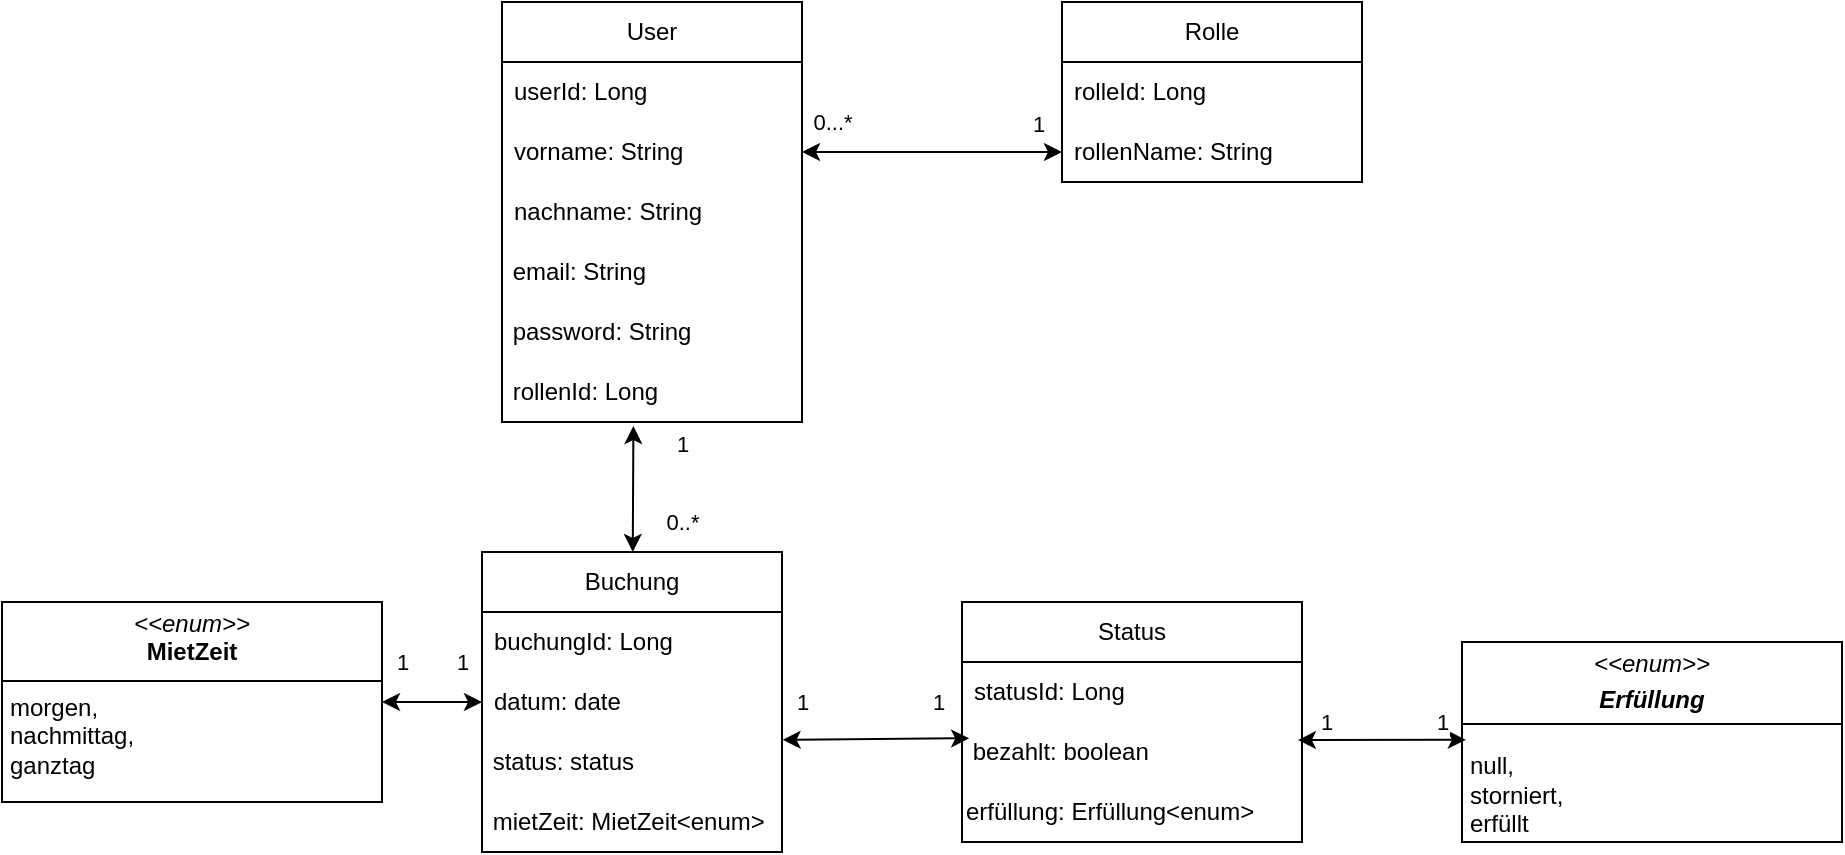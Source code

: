 <mxfile version="24.6.4" type="device">
  <diagram name="Seite-1" id="l-W4GeXmFxhR421y2qrF">
    <mxGraphModel dx="1489" dy="1491" grid="1" gridSize="10" guides="1" tooltips="1" connect="1" arrows="1" fold="1" page="1" pageScale="1" pageWidth="827" pageHeight="1169" math="0" shadow="0">
      <root>
        <mxCell id="0" />
        <mxCell id="1" parent="0" />
        <mxCell id="sVRfK4EXUM372jccoe2K-32" value="User" style="swimlane;fontStyle=0;childLayout=stackLayout;horizontal=1;startSize=30;horizontalStack=0;resizeParent=1;resizeParentMax=0;resizeLast=0;collapsible=1;marginBottom=0;whiteSpace=wrap;html=1;" vertex="1" parent="1">
          <mxGeometry x="310" y="260" width="150" height="210" as="geometry" />
        </mxCell>
        <mxCell id="sVRfK4EXUM372jccoe2K-33" value="userId: Long" style="text;strokeColor=none;fillColor=none;align=left;verticalAlign=middle;spacingLeft=4;spacingRight=4;overflow=hidden;points=[[0,0.5],[1,0.5]];portConstraint=eastwest;rotatable=0;whiteSpace=wrap;html=1;" vertex="1" parent="sVRfK4EXUM372jccoe2K-32">
          <mxGeometry y="30" width="150" height="30" as="geometry" />
        </mxCell>
        <mxCell id="sVRfK4EXUM372jccoe2K-34" value="vorname: String" style="text;strokeColor=none;fillColor=none;align=left;verticalAlign=middle;spacingLeft=4;spacingRight=4;overflow=hidden;points=[[0,0.5],[1,0.5]];portConstraint=eastwest;rotatable=0;whiteSpace=wrap;html=1;" vertex="1" parent="sVRfK4EXUM372jccoe2K-32">
          <mxGeometry y="60" width="150" height="30" as="geometry" />
        </mxCell>
        <mxCell id="sVRfK4EXUM372jccoe2K-35" value="nachname: String" style="text;strokeColor=none;fillColor=none;align=left;verticalAlign=middle;spacingLeft=4;spacingRight=4;overflow=hidden;points=[[0,0.5],[1,0.5]];portConstraint=eastwest;rotatable=0;whiteSpace=wrap;html=1;" vertex="1" parent="sVRfK4EXUM372jccoe2K-32">
          <mxGeometry y="90" width="150" height="30" as="geometry" />
        </mxCell>
        <mxCell id="sVRfK4EXUM372jccoe2K-37" value="&amp;nbsp;email: String" style="text;html=1;align=left;verticalAlign=middle;whiteSpace=wrap;rounded=0;" vertex="1" parent="sVRfK4EXUM372jccoe2K-32">
          <mxGeometry y="120" width="150" height="30" as="geometry" />
        </mxCell>
        <mxCell id="sVRfK4EXUM372jccoe2K-38" value="&amp;nbsp;password: String" style="text;html=1;align=left;verticalAlign=middle;whiteSpace=wrap;rounded=0;" vertex="1" parent="sVRfK4EXUM372jccoe2K-32">
          <mxGeometry y="150" width="150" height="30" as="geometry" />
        </mxCell>
        <mxCell id="sVRfK4EXUM372jccoe2K-46" value="&amp;nbsp;rollenId: Long" style="text;html=1;align=left;verticalAlign=middle;whiteSpace=wrap;rounded=0;" vertex="1" parent="sVRfK4EXUM372jccoe2K-32">
          <mxGeometry y="180" width="150" height="30" as="geometry" />
        </mxCell>
        <mxCell id="sVRfK4EXUM372jccoe2K-39" value="Rolle" style="swimlane;fontStyle=0;childLayout=stackLayout;horizontal=1;startSize=30;horizontalStack=0;resizeParent=1;resizeParentMax=0;resizeLast=0;collapsible=1;marginBottom=0;whiteSpace=wrap;html=1;" vertex="1" parent="1">
          <mxGeometry x="590" y="260" width="150" height="90" as="geometry" />
        </mxCell>
        <mxCell id="sVRfK4EXUM372jccoe2K-40" value="rolleId: Long" style="text;strokeColor=none;fillColor=none;align=left;verticalAlign=middle;spacingLeft=4;spacingRight=4;overflow=hidden;points=[[0,0.5],[1,0.5]];portConstraint=eastwest;rotatable=0;whiteSpace=wrap;html=1;" vertex="1" parent="sVRfK4EXUM372jccoe2K-39">
          <mxGeometry y="30" width="150" height="30" as="geometry" />
        </mxCell>
        <mxCell id="sVRfK4EXUM372jccoe2K-41" value="rollenName: String" style="text;strokeColor=none;fillColor=none;align=left;verticalAlign=middle;spacingLeft=4;spacingRight=4;overflow=hidden;points=[[0,0.5],[1,0.5]];portConstraint=eastwest;rotatable=0;whiteSpace=wrap;html=1;" vertex="1" parent="sVRfK4EXUM372jccoe2K-39">
          <mxGeometry y="60" width="150" height="30" as="geometry" />
        </mxCell>
        <mxCell id="sVRfK4EXUM372jccoe2K-45" value="" style="endArrow=classic;startArrow=classic;html=1;rounded=0;entryX=0;entryY=0.5;entryDx=0;entryDy=0;exitX=1;exitY=0.5;exitDx=0;exitDy=0;" edge="1" parent="1" source="sVRfK4EXUM372jccoe2K-34" target="sVRfK4EXUM372jccoe2K-41">
          <mxGeometry width="50" height="50" relative="1" as="geometry">
            <mxPoint x="440" y="390" as="sourcePoint" />
            <mxPoint x="490" y="340" as="targetPoint" />
          </mxGeometry>
        </mxCell>
        <mxCell id="sVRfK4EXUM372jccoe2K-68" value="0...*" style="edgeLabel;html=1;align=center;verticalAlign=middle;resizable=0;points=[];" vertex="1" connectable="0" parent="sVRfK4EXUM372jccoe2K-45">
          <mxGeometry x="-0.769" y="-2" relative="1" as="geometry">
            <mxPoint y="-17" as="offset" />
          </mxGeometry>
        </mxCell>
        <mxCell id="sVRfK4EXUM372jccoe2K-47" value="Buchung" style="swimlane;fontStyle=0;childLayout=stackLayout;horizontal=1;startSize=30;horizontalStack=0;resizeParent=1;resizeParentMax=0;resizeLast=0;collapsible=1;marginBottom=0;whiteSpace=wrap;html=1;" vertex="1" parent="1">
          <mxGeometry x="300" y="535" width="150" height="150" as="geometry" />
        </mxCell>
        <mxCell id="sVRfK4EXUM372jccoe2K-48" value="buchungId: Long" style="text;strokeColor=none;fillColor=none;align=left;verticalAlign=middle;spacingLeft=4;spacingRight=4;overflow=hidden;points=[[0,0.5],[1,0.5]];portConstraint=eastwest;rotatable=0;whiteSpace=wrap;html=1;" vertex="1" parent="sVRfK4EXUM372jccoe2K-47">
          <mxGeometry y="30" width="150" height="30" as="geometry" />
        </mxCell>
        <mxCell id="sVRfK4EXUM372jccoe2K-49" value="datum: date" style="text;strokeColor=none;fillColor=none;align=left;verticalAlign=middle;spacingLeft=4;spacingRight=4;overflow=hidden;points=[[0,0.5],[1,0.5]];portConstraint=eastwest;rotatable=0;whiteSpace=wrap;html=1;" vertex="1" parent="sVRfK4EXUM372jccoe2K-47">
          <mxGeometry y="60" width="150" height="30" as="geometry" />
        </mxCell>
        <mxCell id="sVRfK4EXUM372jccoe2K-51" value="&amp;nbsp;status: status" style="text;html=1;align=left;verticalAlign=middle;whiteSpace=wrap;rounded=0;" vertex="1" parent="sVRfK4EXUM372jccoe2K-47">
          <mxGeometry y="90" width="150" height="30" as="geometry" />
        </mxCell>
        <mxCell id="sVRfK4EXUM372jccoe2K-52" value="&amp;nbsp;mietZeit: MietZeit&amp;lt;enum&amp;gt;" style="text;html=1;align=left;verticalAlign=middle;whiteSpace=wrap;rounded=0;" vertex="1" parent="sVRfK4EXUM372jccoe2K-47">
          <mxGeometry y="120" width="150" height="30" as="geometry" />
        </mxCell>
        <mxCell id="sVRfK4EXUM372jccoe2K-53" value="Status" style="swimlane;fontStyle=0;childLayout=stackLayout;horizontal=1;startSize=30;horizontalStack=0;resizeParent=1;resizeParentMax=0;resizeLast=0;collapsible=1;marginBottom=0;whiteSpace=wrap;html=1;" vertex="1" parent="1">
          <mxGeometry x="540" y="560" width="170" height="120" as="geometry" />
        </mxCell>
        <mxCell id="sVRfK4EXUM372jccoe2K-54" value="statusId: Long" style="text;strokeColor=none;fillColor=none;align=left;verticalAlign=middle;spacingLeft=4;spacingRight=4;overflow=hidden;points=[[0,0.5],[1,0.5]];portConstraint=eastwest;rotatable=0;whiteSpace=wrap;html=1;" vertex="1" parent="sVRfK4EXUM372jccoe2K-53">
          <mxGeometry y="30" width="170" height="30" as="geometry" />
        </mxCell>
        <mxCell id="sVRfK4EXUM372jccoe2K-56" value="&amp;nbsp;bezahlt: boolean" style="text;html=1;align=left;verticalAlign=middle;whiteSpace=wrap;rounded=0;" vertex="1" parent="sVRfK4EXUM372jccoe2K-53">
          <mxGeometry y="60" width="170" height="30" as="geometry" />
        </mxCell>
        <mxCell id="sVRfK4EXUM372jccoe2K-57" value="erfüllung: Erfüllung&amp;lt;enum&amp;gt;" style="text;html=1;align=left;verticalAlign=middle;whiteSpace=wrap;rounded=0;" vertex="1" parent="sVRfK4EXUM372jccoe2K-53">
          <mxGeometry y="90" width="170" height="30" as="geometry" />
        </mxCell>
        <mxCell id="sVRfK4EXUM372jccoe2K-62" value="&lt;p style=&quot;margin:0px;margin-top:4px;text-align:center;&quot;&gt;&lt;i&gt;&amp;lt;&amp;lt;enum&amp;gt;&amp;gt;&lt;/i&gt;&lt;br&gt;&lt;b&gt;MietZeit&lt;/b&gt;&lt;/p&gt;&lt;hr size=&quot;1&quot; style=&quot;border-style:solid;&quot;&gt;&lt;p style=&quot;margin:0px;margin-left:4px;&quot;&gt;morgen,&lt;/p&gt;&lt;p style=&quot;margin:0px;margin-left:4px;&quot;&gt;nachmittag,&lt;/p&gt;&lt;p style=&quot;margin:0px;margin-left:4px;&quot;&gt;ganztag&lt;/p&gt;" style="verticalAlign=top;align=left;overflow=fill;html=1;whiteSpace=wrap;" vertex="1" parent="1">
          <mxGeometry x="60" y="560" width="190" height="100" as="geometry" />
        </mxCell>
        <mxCell id="sVRfK4EXUM372jccoe2K-64" value="&lt;p style=&quot;margin:0px;margin-top:4px;text-align:center;&quot;&gt;&lt;i&gt;&amp;lt;&amp;lt;enum&amp;gt;&amp;gt;&lt;/i&gt;&lt;/p&gt;&lt;p style=&quot;margin:0px;margin-top:4px;text-align:center;&quot;&gt;&lt;i&gt;&lt;b&gt;Erfüllung&lt;/b&gt;&lt;/i&gt;&lt;/p&gt;&lt;p style=&quot;margin:0px;margin-top:4px;text-align:center;&quot;&gt;&lt;i&gt;&lt;b&gt;&lt;br&gt;&lt;/b&gt;&lt;/i&gt;&lt;/p&gt;&lt;p style=&quot;margin:0px;margin-left:4px;&quot;&gt;null,&lt;/p&gt;&lt;p style=&quot;margin:0px;margin-left:4px;&quot;&gt;storniert,&lt;/p&gt;&lt;p style=&quot;margin:0px;margin-left:4px;&quot;&gt;erfüllt&lt;/p&gt;" style="verticalAlign=top;align=left;overflow=fill;html=1;whiteSpace=wrap;" vertex="1" parent="1">
          <mxGeometry x="790" y="580" width="190" height="100" as="geometry" />
        </mxCell>
        <mxCell id="sVRfK4EXUM372jccoe2K-71" value="1" style="edgeLabel;html=1;align=center;verticalAlign=middle;resizable=0;points=[];" vertex="1" connectable="0" parent="1">
          <mxGeometry x="514.002" y="339" as="geometry">
            <mxPoint x="64" y="-18" as="offset" />
          </mxGeometry>
        </mxCell>
        <mxCell id="sVRfK4EXUM372jccoe2K-73" value="" style="endArrow=classic;startArrow=classic;html=1;rounded=0;exitX=0.438;exitY=1.067;exitDx=0;exitDy=0;exitPerimeter=0;" edge="1" parent="1" source="sVRfK4EXUM372jccoe2K-46" target="sVRfK4EXUM372jccoe2K-47">
          <mxGeometry width="50" height="50" relative="1" as="geometry">
            <mxPoint x="470" y="345" as="sourcePoint" />
            <mxPoint x="600" y="345" as="targetPoint" />
          </mxGeometry>
        </mxCell>
        <mxCell id="sVRfK4EXUM372jccoe2K-74" value="1" style="edgeLabel;html=1;align=center;verticalAlign=middle;resizable=0;points=[];" vertex="1" connectable="0" parent="sVRfK4EXUM372jccoe2K-73">
          <mxGeometry x="-0.769" y="-2" relative="1" as="geometry">
            <mxPoint x="26" y="1" as="offset" />
          </mxGeometry>
        </mxCell>
        <mxCell id="sVRfK4EXUM372jccoe2K-75" value="0..*" style="edgeLabel;html=1;align=center;verticalAlign=middle;resizable=0;points=[];" vertex="1" connectable="0" parent="1">
          <mxGeometry x="400.003" y="520.002" as="geometry" />
        </mxCell>
        <mxCell id="sVRfK4EXUM372jccoe2K-76" value="" style="endArrow=classic;startArrow=classic;html=1;rounded=0;exitX=0.021;exitY=1.271;exitDx=0;exitDy=0;exitPerimeter=0;entryX=1.002;entryY=0.13;entryDx=0;entryDy=0;entryPerimeter=0;" edge="1" parent="1" source="sVRfK4EXUM372jccoe2K-54" target="sVRfK4EXUM372jccoe2K-51">
          <mxGeometry width="50" height="50" relative="1" as="geometry">
            <mxPoint x="386" y="482" as="sourcePoint" />
            <mxPoint x="385" y="545" as="targetPoint" />
          </mxGeometry>
        </mxCell>
        <mxCell id="sVRfK4EXUM372jccoe2K-77" value="1" style="edgeLabel;html=1;align=center;verticalAlign=middle;resizable=0;points=[];" vertex="1" connectable="0" parent="sVRfK4EXUM372jccoe2K-76">
          <mxGeometry x="-0.769" y="-2" relative="1" as="geometry">
            <mxPoint x="-73" y="-16" as="offset" />
          </mxGeometry>
        </mxCell>
        <mxCell id="sVRfK4EXUM372jccoe2K-78" value="1" style="edgeLabel;html=1;align=center;verticalAlign=middle;resizable=0;points=[];" vertex="1" connectable="0" parent="1">
          <mxGeometry x="469.645" y="625.0" as="geometry">
            <mxPoint x="58" y="-15" as="offset" />
          </mxGeometry>
        </mxCell>
        <mxCell id="sVRfK4EXUM372jccoe2K-80" value="" style="endArrow=classic;startArrow=classic;html=1;rounded=0;exitX=1;exitY=0.5;exitDx=0;exitDy=0;entryX=0;entryY=0.5;entryDx=0;entryDy=0;" edge="1" parent="1" source="sVRfK4EXUM372jccoe2K-62" target="sVRfK4EXUM372jccoe2K-47">
          <mxGeometry width="50" height="50" relative="1" as="geometry">
            <mxPoint x="386" y="482" as="sourcePoint" />
            <mxPoint x="385" y="545" as="targetPoint" />
          </mxGeometry>
        </mxCell>
        <mxCell id="sVRfK4EXUM372jccoe2K-81" value="1" style="edgeLabel;html=1;align=center;verticalAlign=middle;resizable=0;points=[];" vertex="1" connectable="0" parent="sVRfK4EXUM372jccoe2K-80">
          <mxGeometry x="-0.769" y="-2" relative="1" as="geometry">
            <mxPoint x="4" y="-22" as="offset" />
          </mxGeometry>
        </mxCell>
        <mxCell id="sVRfK4EXUM372jccoe2K-82" value="1" style="edgeLabel;html=1;align=center;verticalAlign=middle;resizable=0;points=[];" vertex="1" connectable="0" parent="1">
          <mxGeometry x="290.002" y="590" as="geometry" />
        </mxCell>
        <mxCell id="sVRfK4EXUM372jccoe2K-83" value="" style="endArrow=classic;startArrow=classic;html=1;rounded=0;exitX=0.988;exitY=0.302;exitDx=0;exitDy=0;entryX=0.01;entryY=0.489;entryDx=0;entryDy=0;exitPerimeter=0;entryPerimeter=0;" edge="1" parent="1" source="sVRfK4EXUM372jccoe2K-56" target="sVRfK4EXUM372jccoe2K-64">
          <mxGeometry width="50" height="50" relative="1" as="geometry">
            <mxPoint x="730" y="629.52" as="sourcePoint" />
            <mxPoint x="780" y="629.52" as="targetPoint" />
          </mxGeometry>
        </mxCell>
        <mxCell id="sVRfK4EXUM372jccoe2K-84" value="1" style="edgeLabel;html=1;align=center;verticalAlign=middle;resizable=0;points=[];" vertex="1" connectable="0" parent="sVRfK4EXUM372jccoe2K-83">
          <mxGeometry x="-0.769" y="-2" relative="1" as="geometry">
            <mxPoint x="4" y="-11" as="offset" />
          </mxGeometry>
        </mxCell>
        <mxCell id="sVRfK4EXUM372jccoe2K-85" value="1" style="edgeLabel;html=1;align=center;verticalAlign=middle;resizable=0;points=[];" vertex="1" connectable="0" parent="1">
          <mxGeometry x="780.002" y="620" as="geometry" />
        </mxCell>
        <mxCell id="sVRfK4EXUM372jccoe2K-87" value="" style="line;strokeWidth=1;fillColor=none;align=left;verticalAlign=middle;spacingTop=-1;spacingLeft=3;spacingRight=3;rotatable=0;labelPosition=right;points=[];portConstraint=eastwest;strokeColor=inherit;" vertex="1" parent="1">
          <mxGeometry x="790" y="617" width="190" height="8" as="geometry" />
        </mxCell>
      </root>
    </mxGraphModel>
  </diagram>
</mxfile>
